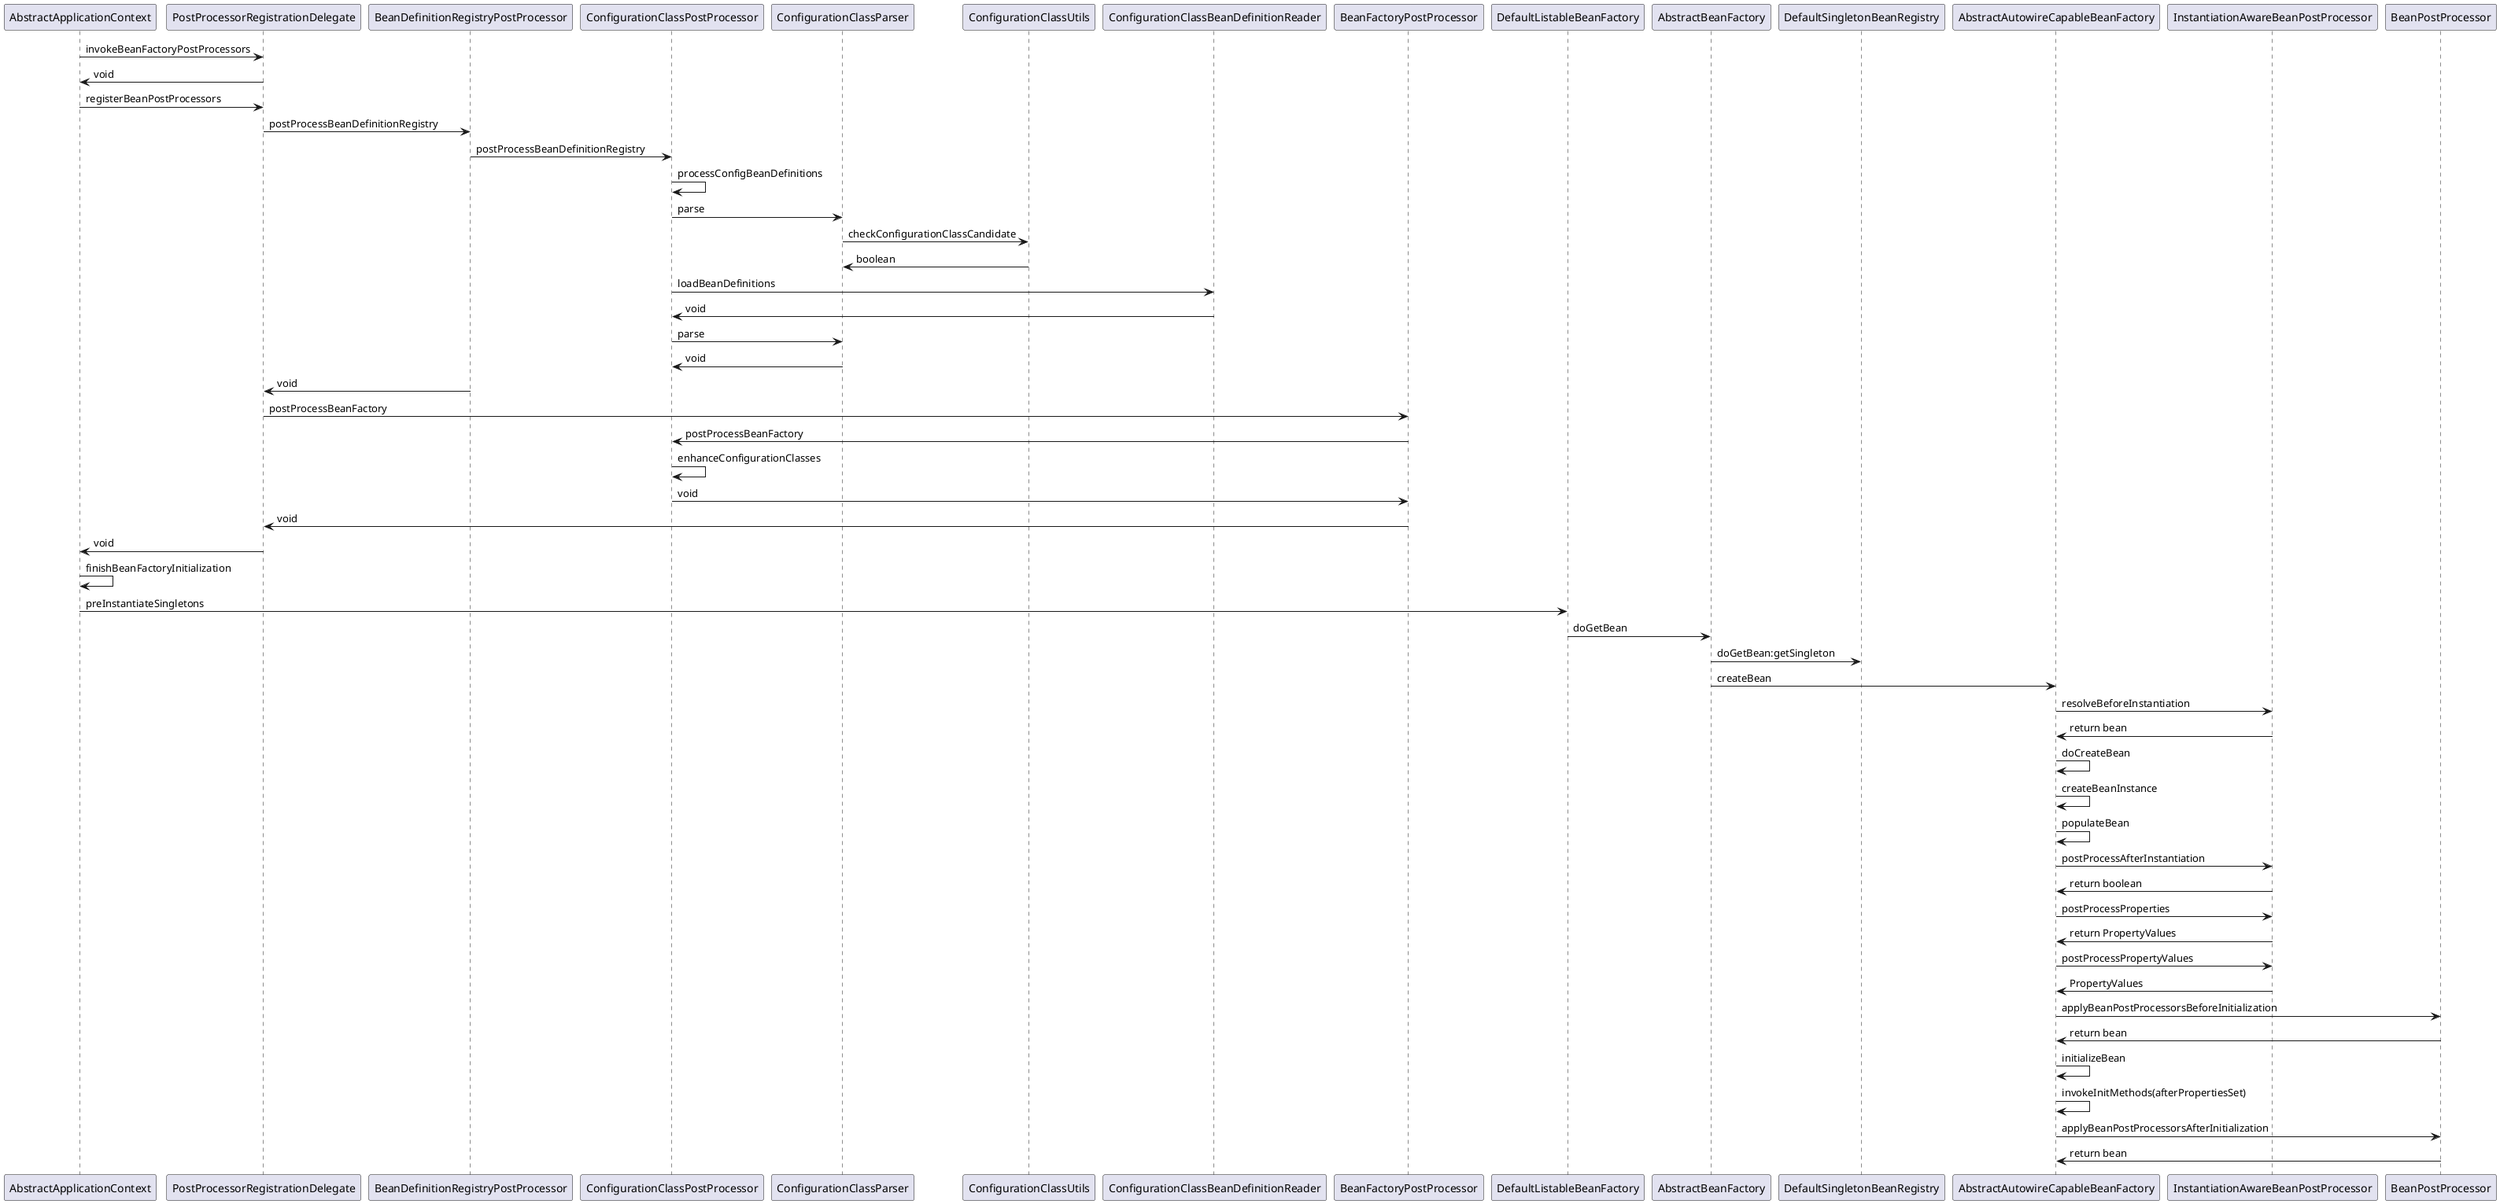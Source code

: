 @startuml
participant AbstractApplicationContext as F6
participant PostProcessorRegistrationDelegate as F9
participant BeanDefinitionRegistryPostProcessor as F8
participant ConfigurationClassPostProcessor as F11
participant ConfigurationClassParser as F12
participant ConfigurationClassUtils as F13
participant ConfigurationClassBeanDefinitionReader as F14
participant BeanFactoryPostProcessor as F10
participant DefaultListableBeanFactory as F7
participant AbstractBeanFactory  as F1
participant DefaultSingletonBeanRegistry  as F2
participant AbstractAutowireCapableBeanFactory as F3
participant InstantiationAwareBeanPostProcessor as F5
participant BeanPostProcessor as F4

F6 -> F9 : invokeBeanFactoryPostProcessors
F9 -> F6 : void
F6 -> F9 : registerBeanPostProcessors
F9 -> F8 : postProcessBeanDefinitionRegistry
F8 -> F11 : postProcessBeanDefinitionRegistry
F11 -> F11 : processConfigBeanDefinitions
F11 -> F12 : parse
F12 -> F13 : checkConfigurationClassCandidate
F13 -> F12 : boolean
F11 -> F14 : loadBeanDefinitions
F14 -> F11 : void
F11 -> F12 : parse
F12 -> F11 : void
F8 -> F9 : void
F9 -> F10 : postProcessBeanFactory
F10 -> F11 : postProcessBeanFactory
F11 -> F11 : enhanceConfigurationClasses
F11 -> F10 : void
F10 -> F9 : void
F9 -> F6 : void
F6 -> F6 : finishBeanFactoryInitialization
F6 -> F7 : preInstantiateSingletons
F7 -> F1 : doGetBean
F1 -> F2 : doGetBean:getSingleton
F1 -> F3 : createBean
F3 -> F5 : resolveBeforeInstantiation
F5 -> F3 : return bean
F3 -> F3 : doCreateBean
F3 -> F3 : createBeanInstance
F3 -> F3 : populateBean
F3 -> F5 : postProcessAfterInstantiation
F5 -> F3 : return boolean
F3 -> F5 : postProcessProperties
F5 -> F3 : return PropertyValues
F3 -> F5 : postProcessPropertyValues
F5 -> F3 : PropertyValues
F3 -> F4 : applyBeanPostProcessorsBeforeInitialization
F4 -> F3 : return bean
F3 -> F3 : initializeBean
F3 -> F3 : invokeInitMethods(afterPropertiesSet)
F3 -> F4 : applyBeanPostProcessorsAfterInitialization
F4 -> F3 : return bean
@enduml
